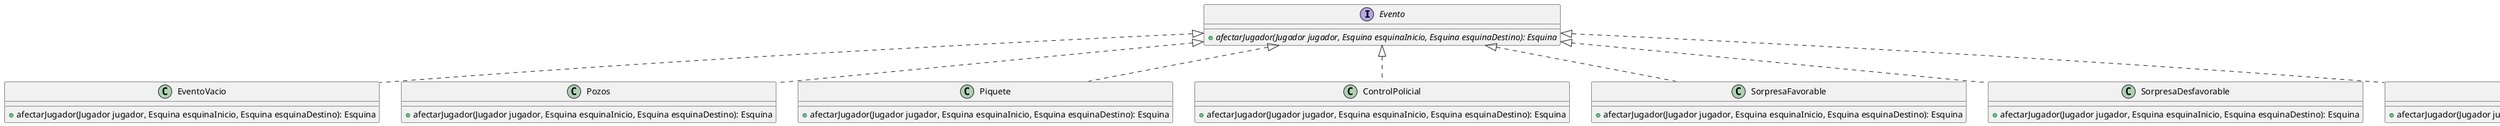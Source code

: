 @startuml

    interface Evento {
        + {abstract} afectarJugador(Jugador jugador, Esquina esquinaInicio, Esquina esquinaDestino): Esquina
        }

    class EventoVacio {
        + afectarJugador(Jugador jugador, Esquina esquinaInicio, Esquina esquinaDestino): Esquina
        }

    class Pozos {
        + afectarJugador(Jugador jugador, Esquina esquinaInicio, Esquina esquinaDestino): Esquina
        }

    class Piquete {
        + afectarJugador(Jugador jugador, Esquina esquinaInicio, Esquina esquinaDestino): Esquina
         }

    class ControlPolicial {
         + afectarJugador(Jugador jugador, Esquina esquinaInicio, Esquina esquinaDestino): Esquina
        }
    class SorpresaFavorable {
             + afectarJugador(Jugador jugador, Esquina esquinaInicio, Esquina esquinaDestino): Esquina
            }
    class SorpresaDesfavorable {
             + afectarJugador(Jugador jugador, Esquina esquinaInicio, Esquina esquinaDestino): Esquina
            }
    class SorpresaCambioDeVehiculo {
             + afectarJugador(Jugador jugador, Esquina esquinaInicio, Esquina esquinaDestino): Esquina
            }


Evento <|.. Pozos
Evento <|.. EventoVacio
Evento <|.. Piquete
Evento <|.. ControlPolicial
Evento <|.. SorpresaCambioDeVehiculo
Evento <|.. SorpresaDesfavorable
Evento <|.. SorpresaFavorable


@enduml